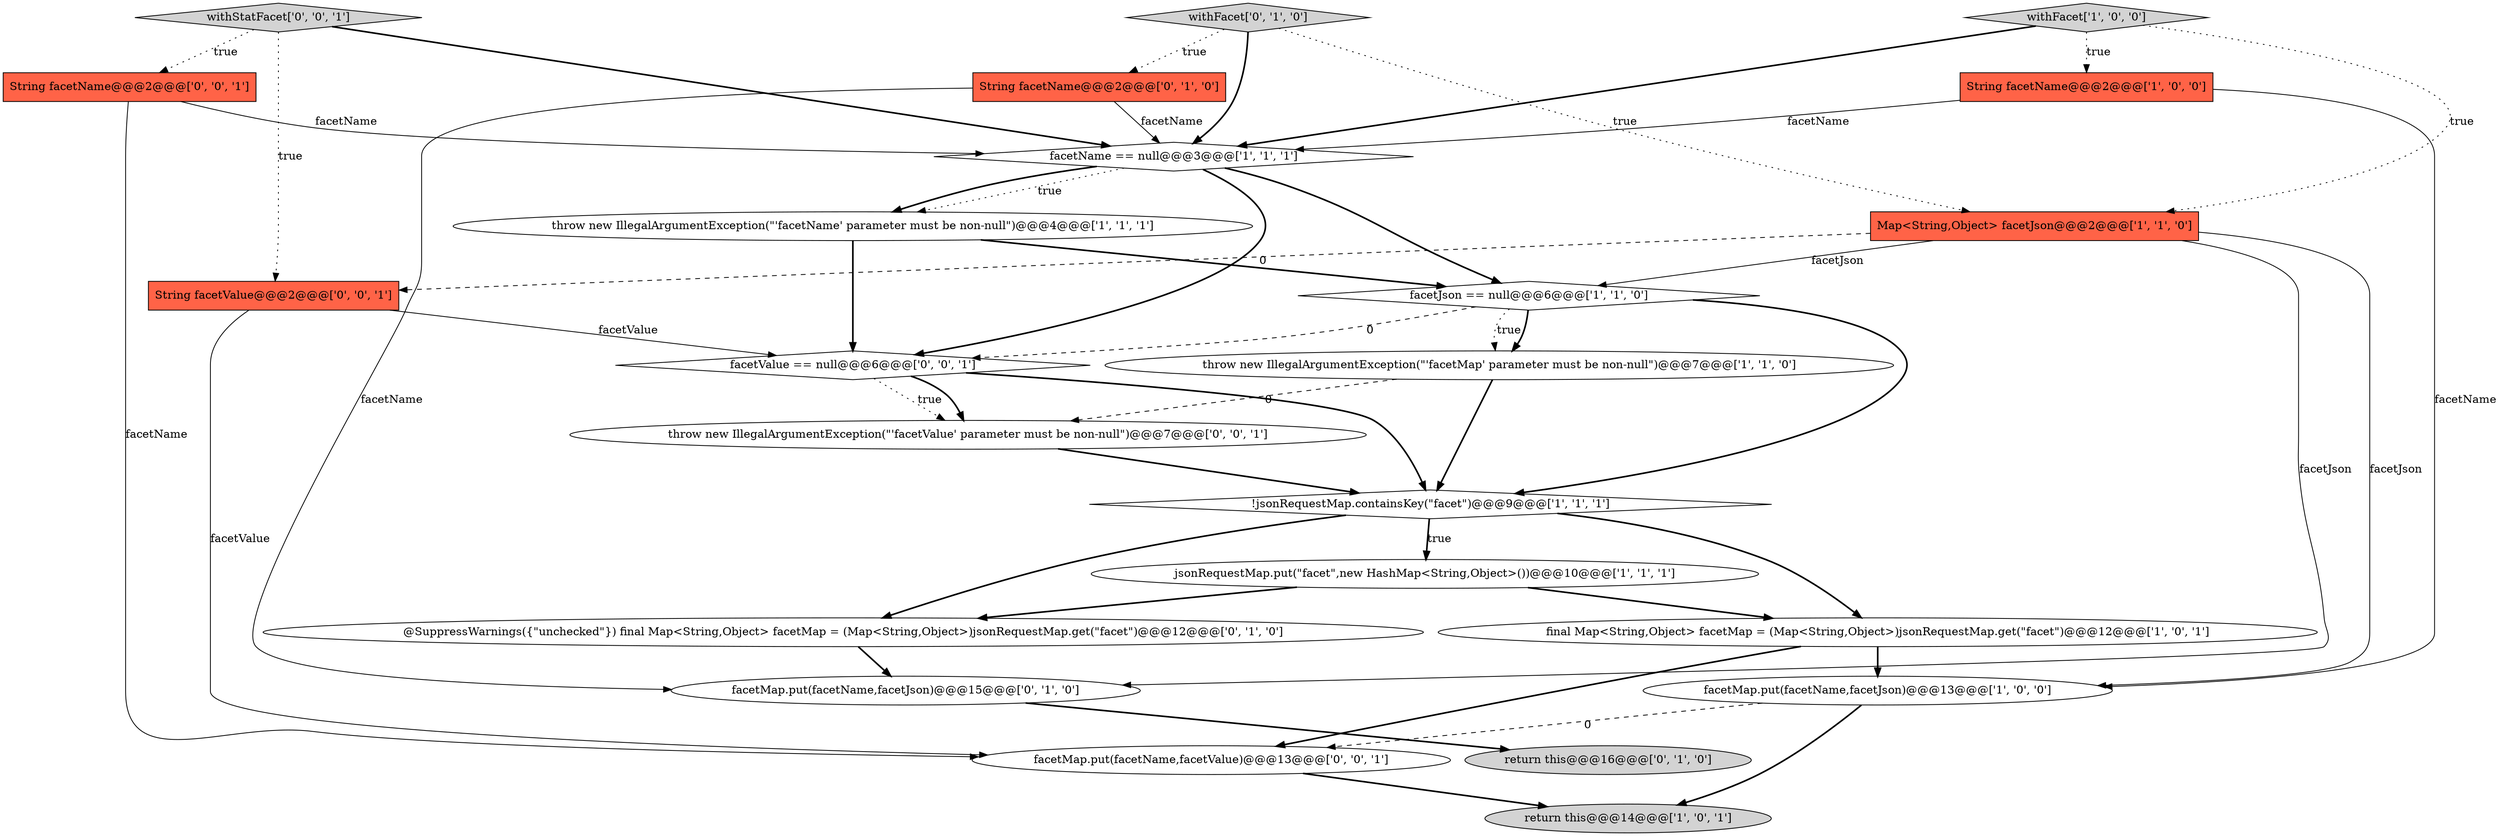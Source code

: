 digraph {
22 [style = filled, label = "facetValue == null@@@6@@@['0', '0', '1']", fillcolor = white, shape = diamond image = "AAA0AAABBB3BBB"];
8 [style = filled, label = "Map<String,Object> facetJson@@@2@@@['1', '1', '0']", fillcolor = tomato, shape = box image = "AAA0AAABBB1BBB"];
7 [style = filled, label = "facetMap.put(facetName,facetJson)@@@13@@@['1', '0', '0']", fillcolor = white, shape = ellipse image = "AAA0AAABBB1BBB"];
16 [style = filled, label = "withFacet['0', '1', '0']", fillcolor = lightgray, shape = diamond image = "AAA0AAABBB2BBB"];
10 [style = filled, label = "return this@@@14@@@['1', '0', '1']", fillcolor = lightgray, shape = ellipse image = "AAA0AAABBB1BBB"];
2 [style = filled, label = "String facetName@@@2@@@['1', '0', '0']", fillcolor = tomato, shape = box image = "AAA0AAABBB1BBB"];
21 [style = filled, label = "facetMap.put(facetName,facetValue)@@@13@@@['0', '0', '1']", fillcolor = white, shape = ellipse image = "AAA0AAABBB3BBB"];
6 [style = filled, label = "throw new IllegalArgumentException(\"'facetName' parameter must be non-null\")@@@4@@@['1', '1', '1']", fillcolor = white, shape = ellipse image = "AAA0AAABBB1BBB"];
14 [style = filled, label = "@SuppressWarnings({\"unchecked\"}) final Map<String,Object> facetMap = (Map<String,Object>)jsonRequestMap.get(\"facet\")@@@12@@@['0', '1', '0']", fillcolor = white, shape = ellipse image = "AAA0AAABBB2BBB"];
4 [style = filled, label = "facetJson == null@@@6@@@['1', '1', '0']", fillcolor = white, shape = diamond image = "AAA0AAABBB1BBB"];
11 [style = filled, label = "withFacet['1', '0', '0']", fillcolor = lightgray, shape = diamond image = "AAA0AAABBB1BBB"];
5 [style = filled, label = "throw new IllegalArgumentException(\"'facetMap' parameter must be non-null\")@@@7@@@['1', '1', '0']", fillcolor = white, shape = ellipse image = "AAA0AAABBB1BBB"];
3 [style = filled, label = "jsonRequestMap.put(\"facet\",new HashMap<String,Object>())@@@10@@@['1', '1', '1']", fillcolor = white, shape = ellipse image = "AAA0AAABBB1BBB"];
19 [style = filled, label = "String facetValue@@@2@@@['0', '0', '1']", fillcolor = tomato, shape = box image = "AAA0AAABBB3BBB"];
18 [style = filled, label = "throw new IllegalArgumentException(\"'facetValue' parameter must be non-null\")@@@7@@@['0', '0', '1']", fillcolor = white, shape = ellipse image = "AAA0AAABBB3BBB"];
12 [style = filled, label = "facetMap.put(facetName,facetJson)@@@15@@@['0', '1', '0']", fillcolor = white, shape = ellipse image = "AAA0AAABBB2BBB"];
9 [style = filled, label = "facetName == null@@@3@@@['1', '1', '1']", fillcolor = white, shape = diamond image = "AAA0AAABBB1BBB"];
20 [style = filled, label = "withStatFacet['0', '0', '1']", fillcolor = lightgray, shape = diamond image = "AAA0AAABBB3BBB"];
15 [style = filled, label = "String facetName@@@2@@@['0', '1', '0']", fillcolor = tomato, shape = box image = "AAA0AAABBB2BBB"];
13 [style = filled, label = "return this@@@16@@@['0', '1', '0']", fillcolor = lightgray, shape = ellipse image = "AAA0AAABBB2BBB"];
0 [style = filled, label = "!jsonRequestMap.containsKey(\"facet\")@@@9@@@['1', '1', '1']", fillcolor = white, shape = diamond image = "AAA0AAABBB1BBB"];
17 [style = filled, label = "String facetName@@@2@@@['0', '0', '1']", fillcolor = tomato, shape = box image = "AAA0AAABBB3BBB"];
1 [style = filled, label = "final Map<String,Object> facetMap = (Map<String,Object>)jsonRequestMap.get(\"facet\")@@@12@@@['1', '0', '1']", fillcolor = white, shape = ellipse image = "AAA0AAABBB1BBB"];
9->22 [style = bold, label=""];
0->3 [style = bold, label=""];
4->5 [style = dotted, label="true"];
16->8 [style = dotted, label="true"];
21->10 [style = bold, label=""];
8->19 [style = dashed, label="0"];
7->21 [style = dashed, label="0"];
22->18 [style = dotted, label="true"];
3->1 [style = bold, label=""];
20->9 [style = bold, label=""];
7->10 [style = bold, label=""];
6->22 [style = bold, label=""];
20->17 [style = dotted, label="true"];
9->4 [style = bold, label=""];
2->9 [style = solid, label="facetName"];
3->14 [style = bold, label=""];
4->22 [style = dashed, label="0"];
5->18 [style = dashed, label="0"];
9->6 [style = dotted, label="true"];
11->9 [style = bold, label=""];
1->7 [style = bold, label=""];
19->21 [style = solid, label="facetValue"];
9->6 [style = bold, label=""];
4->0 [style = bold, label=""];
12->13 [style = bold, label=""];
6->4 [style = bold, label=""];
17->21 [style = solid, label="facetName"];
0->14 [style = bold, label=""];
11->2 [style = dotted, label="true"];
22->18 [style = bold, label=""];
22->0 [style = bold, label=""];
8->4 [style = solid, label="facetJson"];
5->0 [style = bold, label=""];
1->21 [style = bold, label=""];
0->1 [style = bold, label=""];
14->12 [style = bold, label=""];
19->22 [style = solid, label="facetValue"];
17->9 [style = solid, label="facetName"];
15->9 [style = solid, label="facetName"];
11->8 [style = dotted, label="true"];
8->7 [style = solid, label="facetJson"];
20->19 [style = dotted, label="true"];
0->3 [style = dotted, label="true"];
2->7 [style = solid, label="facetName"];
15->12 [style = solid, label="facetName"];
4->5 [style = bold, label=""];
18->0 [style = bold, label=""];
16->9 [style = bold, label=""];
8->12 [style = solid, label="facetJson"];
16->15 [style = dotted, label="true"];
}
